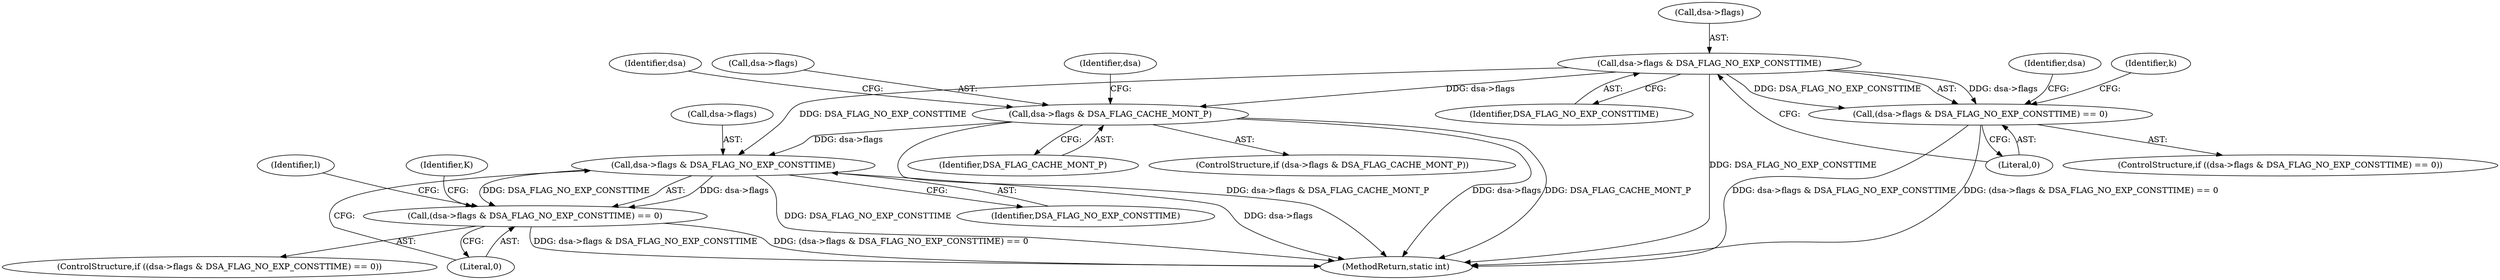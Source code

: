 digraph "0_openssl_43e6a58d4991a451daf4891ff05a48735df871ac@pointer" {
"1000227" [label="(Call,dsa->flags & DSA_FLAG_NO_EXP_CONSTTIME)"];
"1000226" [label="(Call,(dsa->flags & DSA_FLAG_NO_EXP_CONSTTIME) == 0)"];
"1000239" [label="(Call,dsa->flags & DSA_FLAG_CACHE_MONT_P)"];
"1000260" [label="(Call,dsa->flags & DSA_FLAG_NO_EXP_CONSTTIME)"];
"1000259" [label="(Call,(dsa->flags & DSA_FLAG_NO_EXP_CONSTTIME) == 0)"];
"1000264" [label="(Identifier,DSA_FLAG_NO_EXP_CONSTTIME)"];
"1000228" [label="(Call,dsa->flags)"];
"1000232" [label="(Literal,0)"];
"1000225" [label="(ControlStructure,if ((dsa->flags & DSA_FLAG_NO_EXP_CONSTTIME) == 0))"];
"1000261" [label="(Call,dsa->flags)"];
"1000227" [label="(Call,dsa->flags & DSA_FLAG_NO_EXP_CONSTTIME)"];
"1000265" [label="(Literal,0)"];
"1000258" [label="(ControlStructure,if ((dsa->flags & DSA_FLAG_NO_EXP_CONSTTIME) == 0))"];
"1000260" [label="(Call,dsa->flags & DSA_FLAG_NO_EXP_CONSTTIME)"];
"1000405" [label="(MethodReturn,static int)"];
"1000226" [label="(Call,(dsa->flags & DSA_FLAG_NO_EXP_CONSTTIME) == 0)"];
"1000243" [label="(Identifier,DSA_FLAG_CACHE_MONT_P)"];
"1000241" [label="(Identifier,dsa)"];
"1000272" [label="(Identifier,l)"];
"1000238" [label="(ControlStructure,if (dsa->flags & DSA_FLAG_CACHE_MONT_P))"];
"1000240" [label="(Call,dsa->flags)"];
"1000262" [label="(Identifier,dsa)"];
"1000314" [label="(Identifier,K)"];
"1000236" [label="(Identifier,k)"];
"1000259" [label="(Call,(dsa->flags & DSA_FLAG_NO_EXP_CONSTTIME) == 0)"];
"1000231" [label="(Identifier,DSA_FLAG_NO_EXP_CONSTTIME)"];
"1000239" [label="(Call,dsa->flags & DSA_FLAG_CACHE_MONT_P)"];
"1000250" [label="(Identifier,dsa)"];
"1000227" -> "1000226"  [label="AST: "];
"1000227" -> "1000231"  [label="CFG: "];
"1000228" -> "1000227"  [label="AST: "];
"1000231" -> "1000227"  [label="AST: "];
"1000232" -> "1000227"  [label="CFG: "];
"1000227" -> "1000405"  [label="DDG: DSA_FLAG_NO_EXP_CONSTTIME"];
"1000227" -> "1000226"  [label="DDG: dsa->flags"];
"1000227" -> "1000226"  [label="DDG: DSA_FLAG_NO_EXP_CONSTTIME"];
"1000227" -> "1000239"  [label="DDG: dsa->flags"];
"1000227" -> "1000260"  [label="DDG: DSA_FLAG_NO_EXP_CONSTTIME"];
"1000226" -> "1000225"  [label="AST: "];
"1000226" -> "1000232"  [label="CFG: "];
"1000232" -> "1000226"  [label="AST: "];
"1000236" -> "1000226"  [label="CFG: "];
"1000241" -> "1000226"  [label="CFG: "];
"1000226" -> "1000405"  [label="DDG: dsa->flags & DSA_FLAG_NO_EXP_CONSTTIME"];
"1000226" -> "1000405"  [label="DDG: (dsa->flags & DSA_FLAG_NO_EXP_CONSTTIME) == 0"];
"1000239" -> "1000238"  [label="AST: "];
"1000239" -> "1000243"  [label="CFG: "];
"1000240" -> "1000239"  [label="AST: "];
"1000243" -> "1000239"  [label="AST: "];
"1000250" -> "1000239"  [label="CFG: "];
"1000262" -> "1000239"  [label="CFG: "];
"1000239" -> "1000405"  [label="DDG: dsa->flags & DSA_FLAG_CACHE_MONT_P"];
"1000239" -> "1000405"  [label="DDG: dsa->flags"];
"1000239" -> "1000405"  [label="DDG: DSA_FLAG_CACHE_MONT_P"];
"1000239" -> "1000260"  [label="DDG: dsa->flags"];
"1000260" -> "1000259"  [label="AST: "];
"1000260" -> "1000264"  [label="CFG: "];
"1000261" -> "1000260"  [label="AST: "];
"1000264" -> "1000260"  [label="AST: "];
"1000265" -> "1000260"  [label="CFG: "];
"1000260" -> "1000405"  [label="DDG: DSA_FLAG_NO_EXP_CONSTTIME"];
"1000260" -> "1000405"  [label="DDG: dsa->flags"];
"1000260" -> "1000259"  [label="DDG: dsa->flags"];
"1000260" -> "1000259"  [label="DDG: DSA_FLAG_NO_EXP_CONSTTIME"];
"1000259" -> "1000258"  [label="AST: "];
"1000259" -> "1000265"  [label="CFG: "];
"1000265" -> "1000259"  [label="AST: "];
"1000272" -> "1000259"  [label="CFG: "];
"1000314" -> "1000259"  [label="CFG: "];
"1000259" -> "1000405"  [label="DDG: (dsa->flags & DSA_FLAG_NO_EXP_CONSTTIME) == 0"];
"1000259" -> "1000405"  [label="DDG: dsa->flags & DSA_FLAG_NO_EXP_CONSTTIME"];
}
